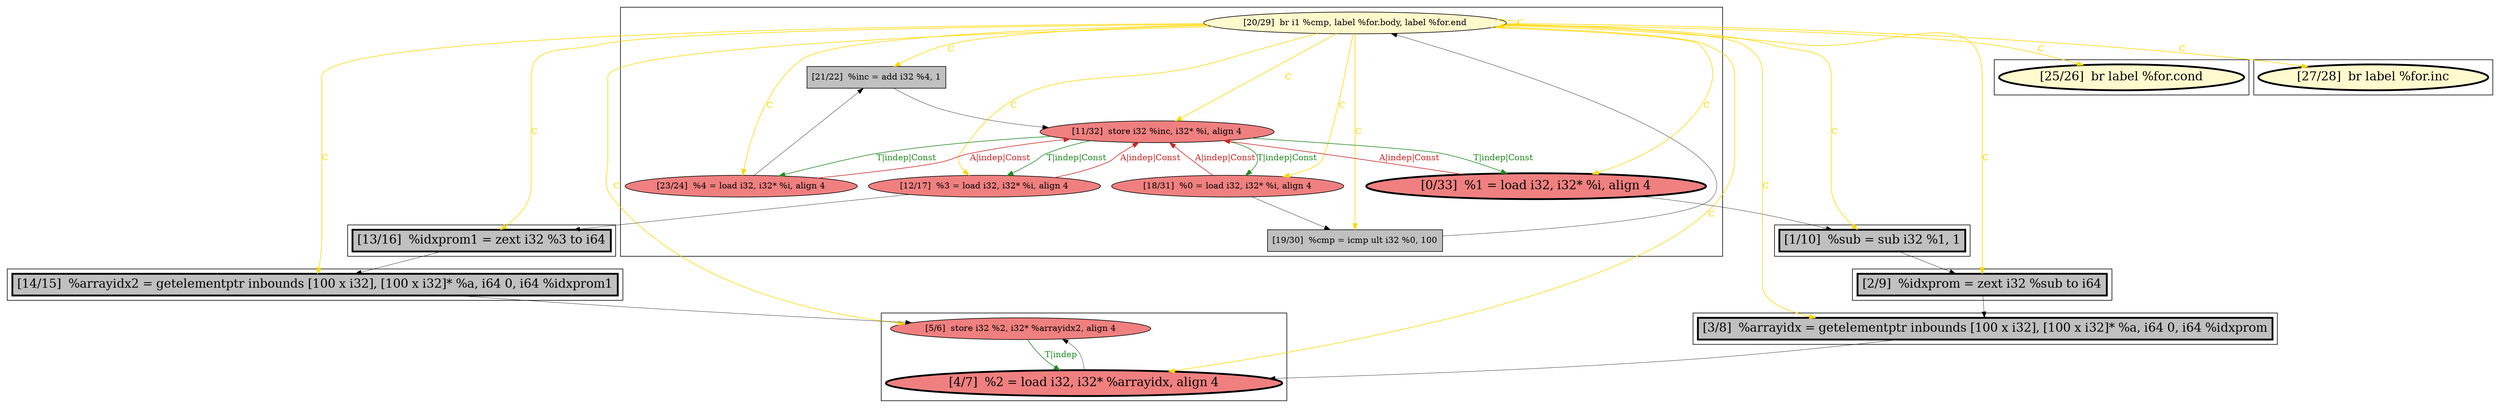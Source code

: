 
digraph G {



node181->node178 [style=solid,color=gold,label="C",penwidth=1.0,fontcolor=gold ]
node171->node172 [style=solid,color=forestgreen,label="T|indep",penwidth=1.0,fontcolor=forestgreen ]
node181->node175 [style=solid,color=gold,label="C",penwidth=1.0,fontcolor=gold ]
node181->node172 [style=solid,color=gold,label="C",penwidth=1.0,fontcolor=gold ]
node187->node176 [style=solid,color=black,label="",penwidth=0.5,fontcolor=black ]
node185->node181 [style=solid,color=black,label="",penwidth=0.5,fontcolor=black ]
node179->node184 [style=solid,color=forestgreen,label="T|indep|Const",penwidth=1.0,fontcolor=forestgreen ]
node186->node175 [style=solid,color=black,label="",penwidth=0.5,fontcolor=black ]
node183->node179 [style=solid,color=firebrick3,label="A|indep|Const",penwidth=1.0,fontcolor=firebrick3 ]
node182->node179 [style=solid,color=firebrick3,label="A|indep|Const",penwidth=1.0,fontcolor=firebrick3 ]
node181->node181 [style=solid,color=gold,label="C",penwidth=1.0,fontcolor=gold ]
node181->node179 [style=solid,color=gold,label="C",penwidth=1.0,fontcolor=gold ]
node172->node171 [style=solid,color=black,label="",penwidth=0.5,fontcolor=black ]
node181->node174 [style=solid,color=gold,label="C",penwidth=1.0,fontcolor=gold ]
node183->node186 [style=solid,color=black,label="",penwidth=0.5,fontcolor=black ]
node175->node177 [style=solid,color=black,label="",penwidth=0.5,fontcolor=black ]
node181->node183 [style=solid,color=gold,label="C",penwidth=1.0,fontcolor=gold ]
node179->node183 [style=solid,color=forestgreen,label="T|indep|Const",penwidth=1.0,fontcolor=forestgreen ]
node178->node179 [style=solid,color=black,label="",penwidth=0.5,fontcolor=black ]
node181->node182 [style=solid,color=gold,label="C",penwidth=1.0,fontcolor=gold ]
node184->node179 [style=solid,color=firebrick3,label="A|indep|Const",penwidth=1.0,fontcolor=firebrick3 ]
node176->node171 [style=solid,color=black,label="",penwidth=0.5,fontcolor=black ]
node180->node179 [style=solid,color=firebrick3,label="A|indep|Const",penwidth=1.0,fontcolor=firebrick3 ]
node181->node186 [style=solid,color=gold,label="C",penwidth=1.0,fontcolor=gold ]
node179->node180 [style=solid,color=forestgreen,label="T|indep|Const",penwidth=1.0,fontcolor=forestgreen ]
node181->node185 [style=solid,color=gold,label="C",penwidth=1.0,fontcolor=gold ]
node181->node177 [style=solid,color=gold,label="C",penwidth=1.0,fontcolor=gold ]
node182->node185 [style=solid,color=black,label="",penwidth=0.5,fontcolor=black ]
node181->node171 [style=solid,color=gold,label="C",penwidth=1.0,fontcolor=gold ]
node179->node182 [style=solid,color=forestgreen,label="T|indep|Const",penwidth=1.0,fontcolor=forestgreen ]
node181->node184 [style=solid,color=gold,label="C",penwidth=1.0,fontcolor=gold ]
node177->node172 [style=solid,color=black,label="",penwidth=0.5,fontcolor=black ]
node180->node178 [style=solid,color=black,label="",penwidth=0.5,fontcolor=black ]
node181->node176 [style=solid,color=gold,label="C",penwidth=1.0,fontcolor=gold ]
node181->node173 [style=solid,color=gold,label="C",penwidth=1.0,fontcolor=gold ]
node184->node187 [style=solid,color=black,label="",penwidth=0.5,fontcolor=black ]
node181->node180 [style=solid,color=gold,label="C",penwidth=1.0,fontcolor=gold ]
node181->node187 [style=solid,color=gold,label="C",penwidth=1.0,fontcolor=gold ]


subgraph cluster8 {


node187 [penwidth=3.0,fontsize=20,fillcolor=grey,label="[13/16]  %idxprom1 = zext i32 %3 to i64",shape=rectangle,style=filled ]



}

subgraph cluster7 {


node186 [penwidth=3.0,fontsize=20,fillcolor=grey,label="[1/10]  %sub = sub i32 %1, 1",shape=rectangle,style=filled ]



}

subgraph cluster6 {


node185 [fillcolor=grey,label="[19/30]  %cmp = icmp ult i32 %0, 100",shape=rectangle,style=filled ]
node184 [fillcolor=lightcoral,label="[12/17]  %3 = load i32, i32* %i, align 4",shape=ellipse,style=filled ]
node179 [fillcolor=lightcoral,label="[11/32]  store i32 %inc, i32* %i, align 4",shape=ellipse,style=filled ]
node178 [fillcolor=grey,label="[21/22]  %inc = add i32 %4, 1",shape=rectangle,style=filled ]
node183 [penwidth=3.0,fontsize=20,fillcolor=lightcoral,label="[0/33]  %1 = load i32, i32* %i, align 4",shape=ellipse,style=filled ]
node180 [fillcolor=lightcoral,label="[23/24]  %4 = load i32, i32* %i, align 4",shape=ellipse,style=filled ]
node181 [fillcolor=lemonchiffon,label="[20/29]  br i1 %cmp, label %for.body, label %for.end",shape=ellipse,style=filled ]
node182 [fillcolor=lightcoral,label="[18/31]  %0 = load i32, i32* %i, align 4",shape=ellipse,style=filled ]



}

subgraph cluster0 {


node172 [penwidth=3.0,fontsize=20,fillcolor=lightcoral,label="[4/7]  %2 = load i32, i32* %arrayidx, align 4",shape=ellipse,style=filled ]
node171 [fillcolor=lightcoral,label="[5/6]  store i32 %2, i32* %arrayidx2, align 4",shape=ellipse,style=filled ]



}

subgraph cluster5 {


node177 [penwidth=3.0,fontsize=20,fillcolor=grey,label="[3/8]  %arrayidx = getelementptr inbounds [100 x i32], [100 x i32]* %a, i64 0, i64 %idxprom",shape=rectangle,style=filled ]



}

subgraph cluster1 {


node173 [penwidth=3.0,fontsize=20,fillcolor=lemonchiffon,label="[27/28]  br label %for.inc",shape=ellipse,style=filled ]



}

subgraph cluster2 {


node174 [penwidth=3.0,fontsize=20,fillcolor=lemonchiffon,label="[25/26]  br label %for.cond",shape=ellipse,style=filled ]



}

subgraph cluster3 {


node175 [penwidth=3.0,fontsize=20,fillcolor=grey,label="[2/9]  %idxprom = zext i32 %sub to i64",shape=rectangle,style=filled ]



}

subgraph cluster4 {


node176 [penwidth=3.0,fontsize=20,fillcolor=grey,label="[14/15]  %arrayidx2 = getelementptr inbounds [100 x i32], [100 x i32]* %a, i64 0, i64 %idxprom1",shape=rectangle,style=filled ]



}

}
